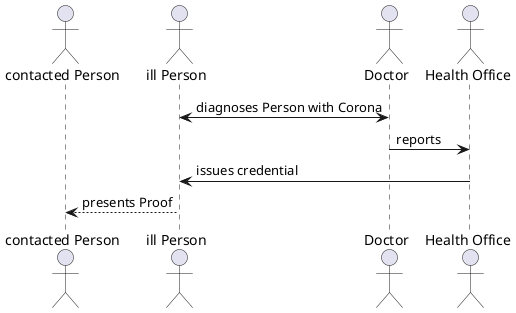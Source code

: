 @startuml self_sovereign_identity

actor "contacted Person" as Person2
actor "ill Person" as Person
actor Doctor
actor "Health Office" as Government

Person <-> Doctor : diagnoses Person with Corona
Doctor -> Government : reports
Government -> Person : issues credential
Person --> Person2 : presents Proof
@enduml
